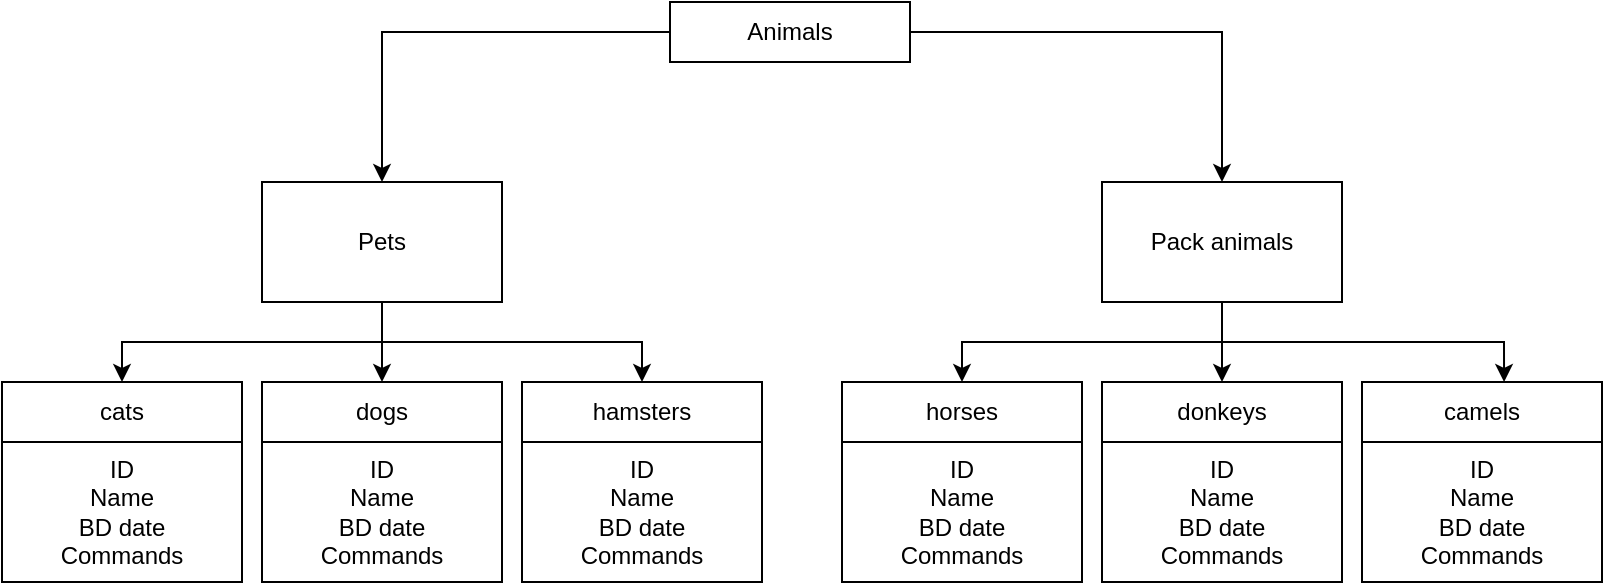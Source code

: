 <mxfile version="24.7.7">
  <diagram name="Страница — 1" id="NYdr-Z-MtiCLB6OZN5Wi">
    <mxGraphModel dx="1434" dy="767" grid="1" gridSize="10" guides="1" tooltips="1" connect="1" arrows="1" fold="1" page="1" pageScale="1" pageWidth="827" pageHeight="1169" math="0" shadow="0">
      <root>
        <mxCell id="0" />
        <mxCell id="1" parent="0" />
        <mxCell id="HWjYasvVDLlLGQPsCMS9-3" value="" style="edgeStyle=orthogonalEdgeStyle;rounded=0;orthogonalLoop=1;jettySize=auto;html=1;" edge="1" parent="1" source="HWjYasvVDLlLGQPsCMS9-1" target="HWjYasvVDLlLGQPsCMS9-2">
          <mxGeometry relative="1" as="geometry" />
        </mxCell>
        <mxCell id="HWjYasvVDLlLGQPsCMS9-5" style="edgeStyle=orthogonalEdgeStyle;rounded=0;orthogonalLoop=1;jettySize=auto;html=1;entryX=0.5;entryY=0;entryDx=0;entryDy=0;" edge="1" parent="1" source="HWjYasvVDLlLGQPsCMS9-1" target="HWjYasvVDLlLGQPsCMS9-4">
          <mxGeometry relative="1" as="geometry" />
        </mxCell>
        <mxCell id="HWjYasvVDLlLGQPsCMS9-1" value="Animals" style="rounded=0;whiteSpace=wrap;html=1;" vertex="1" parent="1">
          <mxGeometry x="354" y="30" width="120" height="30" as="geometry" />
        </mxCell>
        <mxCell id="HWjYasvVDLlLGQPsCMS9-25" style="edgeStyle=orthogonalEdgeStyle;rounded=0;orthogonalLoop=1;jettySize=auto;html=1;exitX=0.5;exitY=1;exitDx=0;exitDy=0;" edge="1" parent="1" source="HWjYasvVDLlLGQPsCMS9-2" target="HWjYasvVDLlLGQPsCMS9-6">
          <mxGeometry relative="1" as="geometry" />
        </mxCell>
        <mxCell id="HWjYasvVDLlLGQPsCMS9-34" style="edgeStyle=orthogonalEdgeStyle;rounded=0;orthogonalLoop=1;jettySize=auto;html=1;exitX=0.5;exitY=1;exitDx=0;exitDy=0;entryX=0.5;entryY=0;entryDx=0;entryDy=0;" edge="1" parent="1" source="HWjYasvVDLlLGQPsCMS9-2" target="HWjYasvVDLlLGQPsCMS9-30">
          <mxGeometry relative="1" as="geometry" />
        </mxCell>
        <mxCell id="HWjYasvVDLlLGQPsCMS9-35" style="edgeStyle=orthogonalEdgeStyle;rounded=0;orthogonalLoop=1;jettySize=auto;html=1;exitX=0.5;exitY=1;exitDx=0;exitDy=0;entryX=0.5;entryY=0;entryDx=0;entryDy=0;" edge="1" parent="1" source="HWjYasvVDLlLGQPsCMS9-2" target="HWjYasvVDLlLGQPsCMS9-32">
          <mxGeometry relative="1" as="geometry" />
        </mxCell>
        <mxCell id="HWjYasvVDLlLGQPsCMS9-2" value="Pets" style="whiteSpace=wrap;html=1;rounded=0;" vertex="1" parent="1">
          <mxGeometry x="150" y="120" width="120" height="60" as="geometry" />
        </mxCell>
        <mxCell id="HWjYasvVDLlLGQPsCMS9-42" style="edgeStyle=orthogonalEdgeStyle;rounded=0;orthogonalLoop=1;jettySize=auto;html=1;exitX=0.5;exitY=1;exitDx=0;exitDy=0;entryX=0.5;entryY=0;entryDx=0;entryDy=0;" edge="1" parent="1" source="HWjYasvVDLlLGQPsCMS9-4" target="HWjYasvVDLlLGQPsCMS9-37">
          <mxGeometry relative="1" as="geometry" />
        </mxCell>
        <mxCell id="HWjYasvVDLlLGQPsCMS9-43" style="edgeStyle=orthogonalEdgeStyle;rounded=0;orthogonalLoop=1;jettySize=auto;html=1;exitX=0.5;exitY=1;exitDx=0;exitDy=0;entryX=0.5;entryY=0;entryDx=0;entryDy=0;" edge="1" parent="1" source="HWjYasvVDLlLGQPsCMS9-4" target="HWjYasvVDLlLGQPsCMS9-39">
          <mxGeometry relative="1" as="geometry" />
        </mxCell>
        <mxCell id="HWjYasvVDLlLGQPsCMS9-4" value="Pack animals" style="whiteSpace=wrap;html=1;rounded=0;" vertex="1" parent="1">
          <mxGeometry x="570" y="120" width="120" height="60" as="geometry" />
        </mxCell>
        <mxCell id="HWjYasvVDLlLGQPsCMS9-6" value="cats" style="whiteSpace=wrap;html=1;rounded=0;horizontal=1;" vertex="1" parent="1">
          <mxGeometry x="20" y="220" width="120" height="30" as="geometry" />
        </mxCell>
        <mxCell id="HWjYasvVDLlLGQPsCMS9-29" value="ID&lt;div&gt;Name&lt;/div&gt;&lt;div&gt;BD date&lt;/div&gt;&lt;div&gt;Commands&lt;/div&gt;" style="rounded=0;whiteSpace=wrap;html=1;" vertex="1" parent="1">
          <mxGeometry x="20" y="250" width="120" height="70" as="geometry" />
        </mxCell>
        <mxCell id="HWjYasvVDLlLGQPsCMS9-30" value="dogs" style="whiteSpace=wrap;html=1;rounded=0;horizontal=1;" vertex="1" parent="1">
          <mxGeometry x="150" y="220" width="120" height="30" as="geometry" />
        </mxCell>
        <mxCell id="HWjYasvVDLlLGQPsCMS9-31" value="ID&lt;div&gt;Name&lt;/div&gt;&lt;div&gt;BD date&lt;/div&gt;&lt;div&gt;Commands&lt;/div&gt;" style="rounded=0;whiteSpace=wrap;html=1;" vertex="1" parent="1">
          <mxGeometry x="150" y="250" width="120" height="70" as="geometry" />
        </mxCell>
        <mxCell id="HWjYasvVDLlLGQPsCMS9-32" value="hamsters" style="whiteSpace=wrap;html=1;rounded=0;horizontal=1;" vertex="1" parent="1">
          <mxGeometry x="280" y="220" width="120" height="30" as="geometry" />
        </mxCell>
        <mxCell id="HWjYasvVDLlLGQPsCMS9-33" value="ID&lt;div&gt;Name&lt;/div&gt;&lt;div&gt;BD date&lt;/div&gt;&lt;div&gt;Commands&lt;/div&gt;" style="rounded=0;whiteSpace=wrap;html=1;" vertex="1" parent="1">
          <mxGeometry x="280" y="250" width="120" height="70" as="geometry" />
        </mxCell>
        <mxCell id="HWjYasvVDLlLGQPsCMS9-36" value="ID&lt;div&gt;Name&lt;/div&gt;&lt;div&gt;BD date&lt;/div&gt;&lt;div&gt;Commands&lt;/div&gt;" style="rounded=0;whiteSpace=wrap;html=1;" vertex="1" parent="1">
          <mxGeometry x="440" y="250" width="120" height="70" as="geometry" />
        </mxCell>
        <mxCell id="HWjYasvVDLlLGQPsCMS9-37" value="horses" style="whiteSpace=wrap;html=1;rounded=0;horizontal=1;" vertex="1" parent="1">
          <mxGeometry x="440" y="220" width="120" height="30" as="geometry" />
        </mxCell>
        <mxCell id="HWjYasvVDLlLGQPsCMS9-38" value="ID&lt;div&gt;Name&lt;/div&gt;&lt;div&gt;BD date&lt;/div&gt;&lt;div&gt;Commands&lt;/div&gt;" style="rounded=0;whiteSpace=wrap;html=1;" vertex="1" parent="1">
          <mxGeometry x="570" y="250" width="120" height="70" as="geometry" />
        </mxCell>
        <mxCell id="HWjYasvVDLlLGQPsCMS9-39" value="donkeys" style="whiteSpace=wrap;html=1;rounded=0;horizontal=1;" vertex="1" parent="1">
          <mxGeometry x="570" y="220" width="120" height="30" as="geometry" />
        </mxCell>
        <mxCell id="HWjYasvVDLlLGQPsCMS9-40" value="ID&lt;div&gt;Name&lt;/div&gt;&lt;div&gt;BD date&lt;/div&gt;&lt;div&gt;Commands&lt;/div&gt;" style="rounded=0;whiteSpace=wrap;html=1;" vertex="1" parent="1">
          <mxGeometry x="700" y="250" width="120" height="70" as="geometry" />
        </mxCell>
        <mxCell id="HWjYasvVDLlLGQPsCMS9-41" value="camels" style="whiteSpace=wrap;html=1;rounded=0;horizontal=1;" vertex="1" parent="1">
          <mxGeometry x="700" y="220" width="120" height="30" as="geometry" />
        </mxCell>
        <mxCell id="HWjYasvVDLlLGQPsCMS9-44" style="edgeStyle=orthogonalEdgeStyle;rounded=0;orthogonalLoop=1;jettySize=auto;html=1;exitX=0.5;exitY=1;exitDx=0;exitDy=0;entryX=0.592;entryY=0;entryDx=0;entryDy=0;entryPerimeter=0;" edge="1" parent="1" source="HWjYasvVDLlLGQPsCMS9-4" target="HWjYasvVDLlLGQPsCMS9-41">
          <mxGeometry relative="1" as="geometry" />
        </mxCell>
      </root>
    </mxGraphModel>
  </diagram>
</mxfile>
